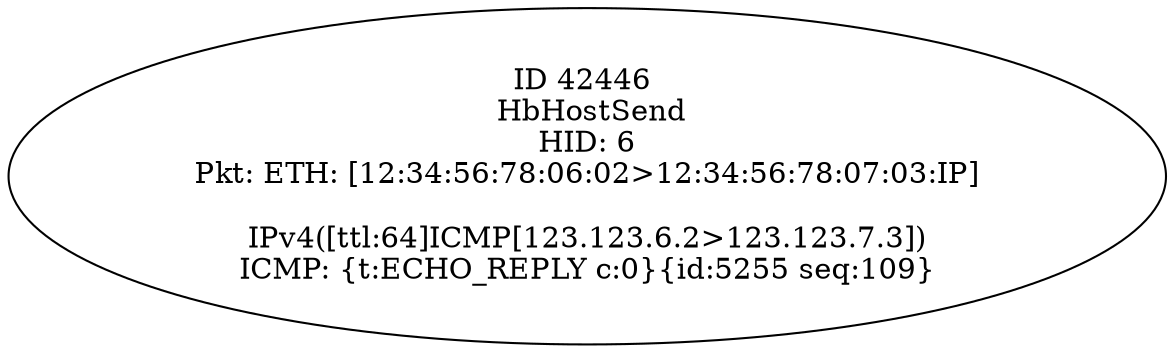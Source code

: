 strict digraph G {
42446 [shape=oval, event=<hb_events.HbHostSend object at 0x110d0edd0>, label="ID 42446 
 HbHostSend
HID: 6
Pkt: ETH: [12:34:56:78:06:02>12:34:56:78:07:03:IP]

IPv4([ttl:64]ICMP[123.123.6.2>123.123.7.3])
ICMP: {t:ECHO_REPLY c:0}{id:5255 seq:109}"];
}
